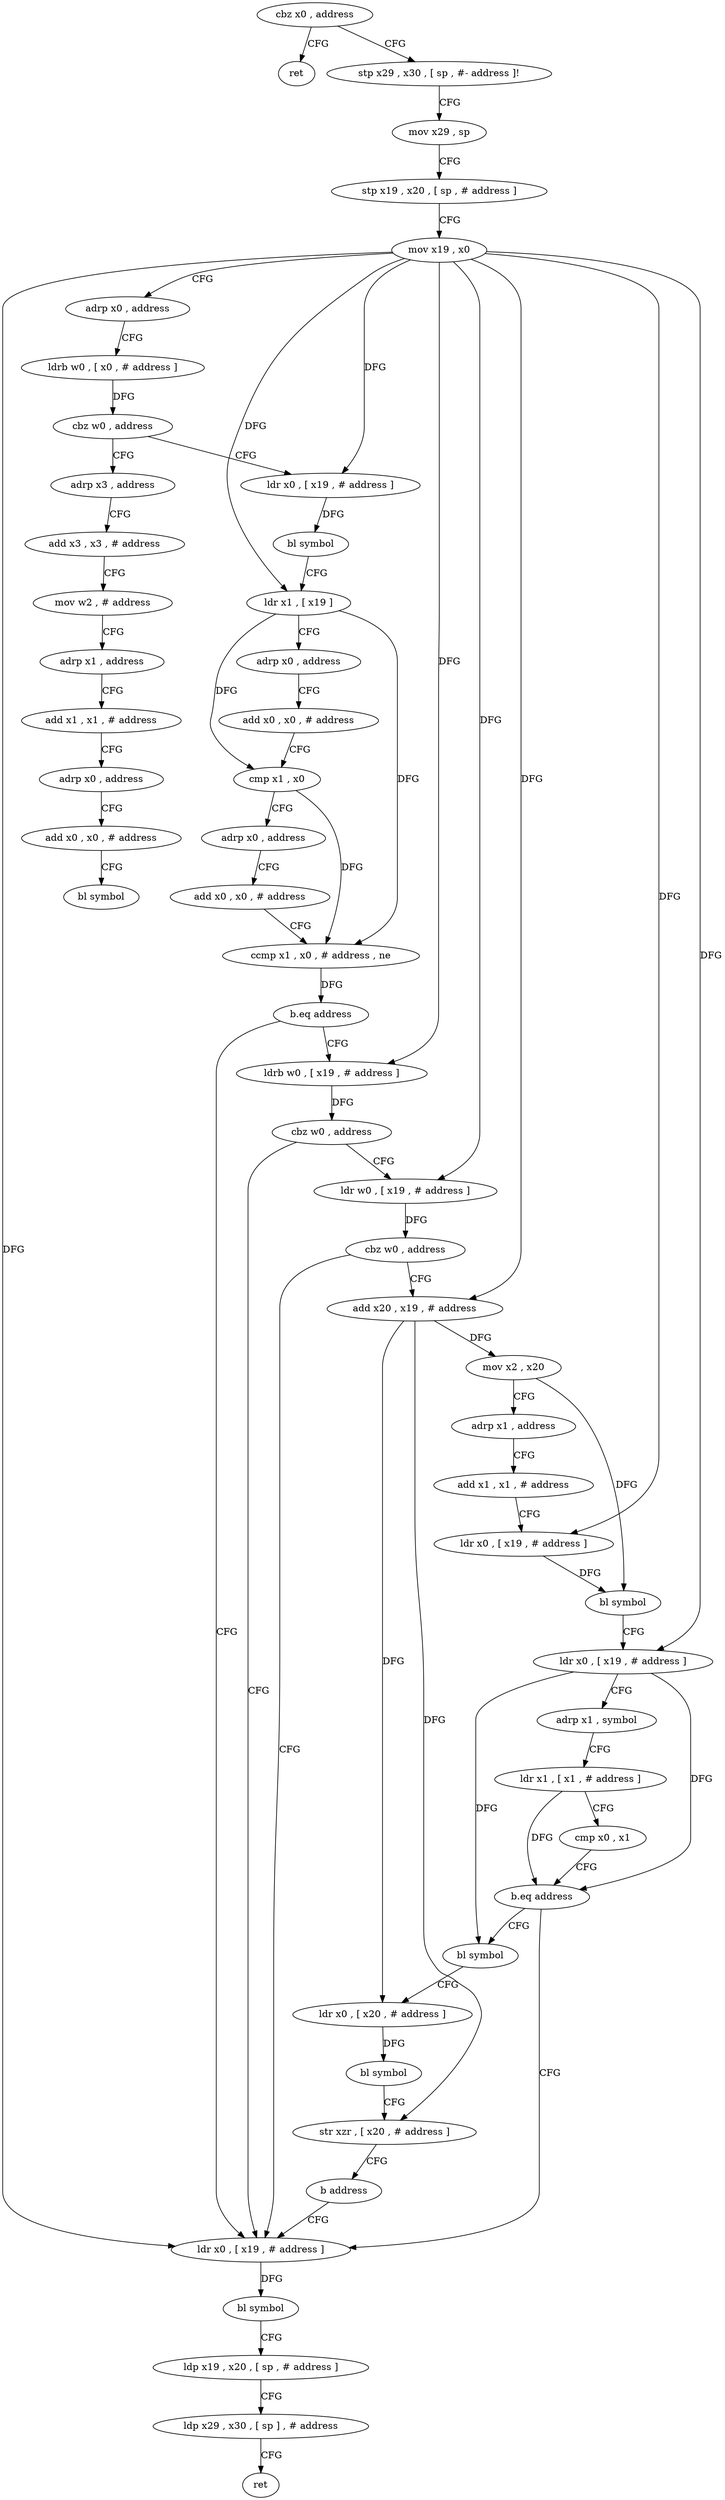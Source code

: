 digraph "func" {
"4229980" [label = "cbz x0 , address" ]
"4230184" [label = "ret" ]
"4229984" [label = "stp x29 , x30 , [ sp , #- address ]!" ]
"4229988" [label = "mov x29 , sp" ]
"4229992" [label = "stp x19 , x20 , [ sp , # address ]" ]
"4229996" [label = "mov x19 , x0" ]
"4230000" [label = "adrp x0 , address" ]
"4230004" [label = "ldrb w0 , [ x0 , # address ]" ]
"4230008" [label = "cbz w0 , address" ]
"4230072" [label = "adrp x3 , address" ]
"4230012" [label = "ldr x0 , [ x19 , # address ]" ]
"4230076" [label = "add x3 , x3 , # address" ]
"4230080" [label = "mov w2 , # address" ]
"4230084" [label = "adrp x1 , address" ]
"4230088" [label = "add x1 , x1 , # address" ]
"4230092" [label = "adrp x0 , address" ]
"4230096" [label = "add x0 , x0 , # address" ]
"4230100" [label = "bl symbol" ]
"4230016" [label = "bl symbol" ]
"4230020" [label = "ldr x1 , [ x19 ]" ]
"4230024" [label = "adrp x0 , address" ]
"4230028" [label = "add x0 , x0 , # address" ]
"4230032" [label = "cmp x1 , x0" ]
"4230036" [label = "adrp x0 , address" ]
"4230040" [label = "add x0 , x0 , # address" ]
"4230044" [label = "ccmp x1 , x0 , # address , ne" ]
"4230048" [label = "b.eq address" ]
"4230104" [label = "ldrb w0 , [ x19 , # address ]" ]
"4230052" [label = "ldr x0 , [ x19 , # address ]" ]
"4230108" [label = "cbz w0 , address" ]
"4230112" [label = "ldr w0 , [ x19 , # address ]" ]
"4230056" [label = "bl symbol" ]
"4230060" [label = "ldp x19 , x20 , [ sp , # address ]" ]
"4230064" [label = "ldp x29 , x30 , [ sp ] , # address" ]
"4230068" [label = "ret" ]
"4230116" [label = "cbz w0 , address" ]
"4230120" [label = "add x20 , x19 , # address" ]
"4230124" [label = "mov x2 , x20" ]
"4230128" [label = "adrp x1 , address" ]
"4230132" [label = "add x1 , x1 , # address" ]
"4230136" [label = "ldr x0 , [ x19 , # address ]" ]
"4230140" [label = "bl symbol" ]
"4230144" [label = "ldr x0 , [ x19 , # address ]" ]
"4230148" [label = "adrp x1 , symbol" ]
"4230152" [label = "ldr x1 , [ x1 , # address ]" ]
"4230156" [label = "cmp x0 , x1" ]
"4230160" [label = "b.eq address" ]
"4230164" [label = "bl symbol" ]
"4230168" [label = "ldr x0 , [ x20 , # address ]" ]
"4230172" [label = "bl symbol" ]
"4230176" [label = "str xzr , [ x20 , # address ]" ]
"4230180" [label = "b address" ]
"4229980" -> "4230184" [ label = "CFG" ]
"4229980" -> "4229984" [ label = "CFG" ]
"4229984" -> "4229988" [ label = "CFG" ]
"4229988" -> "4229992" [ label = "CFG" ]
"4229992" -> "4229996" [ label = "CFG" ]
"4229996" -> "4230000" [ label = "CFG" ]
"4229996" -> "4230012" [ label = "DFG" ]
"4229996" -> "4230020" [ label = "DFG" ]
"4229996" -> "4230104" [ label = "DFG" ]
"4229996" -> "4230052" [ label = "DFG" ]
"4229996" -> "4230112" [ label = "DFG" ]
"4229996" -> "4230120" [ label = "DFG" ]
"4229996" -> "4230136" [ label = "DFG" ]
"4229996" -> "4230144" [ label = "DFG" ]
"4230000" -> "4230004" [ label = "CFG" ]
"4230004" -> "4230008" [ label = "DFG" ]
"4230008" -> "4230072" [ label = "CFG" ]
"4230008" -> "4230012" [ label = "CFG" ]
"4230072" -> "4230076" [ label = "CFG" ]
"4230012" -> "4230016" [ label = "DFG" ]
"4230076" -> "4230080" [ label = "CFG" ]
"4230080" -> "4230084" [ label = "CFG" ]
"4230084" -> "4230088" [ label = "CFG" ]
"4230088" -> "4230092" [ label = "CFG" ]
"4230092" -> "4230096" [ label = "CFG" ]
"4230096" -> "4230100" [ label = "CFG" ]
"4230016" -> "4230020" [ label = "CFG" ]
"4230020" -> "4230024" [ label = "CFG" ]
"4230020" -> "4230032" [ label = "DFG" ]
"4230020" -> "4230044" [ label = "DFG" ]
"4230024" -> "4230028" [ label = "CFG" ]
"4230028" -> "4230032" [ label = "CFG" ]
"4230032" -> "4230036" [ label = "CFG" ]
"4230032" -> "4230044" [ label = "DFG" ]
"4230036" -> "4230040" [ label = "CFG" ]
"4230040" -> "4230044" [ label = "CFG" ]
"4230044" -> "4230048" [ label = "DFG" ]
"4230048" -> "4230104" [ label = "CFG" ]
"4230048" -> "4230052" [ label = "CFG" ]
"4230104" -> "4230108" [ label = "DFG" ]
"4230052" -> "4230056" [ label = "DFG" ]
"4230108" -> "4230052" [ label = "CFG" ]
"4230108" -> "4230112" [ label = "CFG" ]
"4230112" -> "4230116" [ label = "DFG" ]
"4230056" -> "4230060" [ label = "CFG" ]
"4230060" -> "4230064" [ label = "CFG" ]
"4230064" -> "4230068" [ label = "CFG" ]
"4230116" -> "4230052" [ label = "CFG" ]
"4230116" -> "4230120" [ label = "CFG" ]
"4230120" -> "4230124" [ label = "DFG" ]
"4230120" -> "4230168" [ label = "DFG" ]
"4230120" -> "4230176" [ label = "DFG" ]
"4230124" -> "4230128" [ label = "CFG" ]
"4230124" -> "4230140" [ label = "DFG" ]
"4230128" -> "4230132" [ label = "CFG" ]
"4230132" -> "4230136" [ label = "CFG" ]
"4230136" -> "4230140" [ label = "DFG" ]
"4230140" -> "4230144" [ label = "CFG" ]
"4230144" -> "4230148" [ label = "CFG" ]
"4230144" -> "4230160" [ label = "DFG" ]
"4230144" -> "4230164" [ label = "DFG" ]
"4230148" -> "4230152" [ label = "CFG" ]
"4230152" -> "4230156" [ label = "CFG" ]
"4230152" -> "4230160" [ label = "DFG" ]
"4230156" -> "4230160" [ label = "CFG" ]
"4230160" -> "4230052" [ label = "CFG" ]
"4230160" -> "4230164" [ label = "CFG" ]
"4230164" -> "4230168" [ label = "CFG" ]
"4230168" -> "4230172" [ label = "DFG" ]
"4230172" -> "4230176" [ label = "CFG" ]
"4230176" -> "4230180" [ label = "CFG" ]
"4230180" -> "4230052" [ label = "CFG" ]
}
